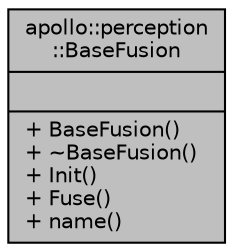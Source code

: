 digraph "apollo::perception::BaseFusion"
{
  edge [fontname="Helvetica",fontsize="10",labelfontname="Helvetica",labelfontsize="10"];
  node [fontname="Helvetica",fontsize="10",shape=record];
  Node1 [label="{apollo::perception\l::BaseFusion\n||+ BaseFusion()\l+ ~BaseFusion()\l+ Init()\l+ Fuse()\l+ name()\l}",height=0.2,width=0.4,color="black", fillcolor="grey75", style="filled" fontcolor="black"];
}
